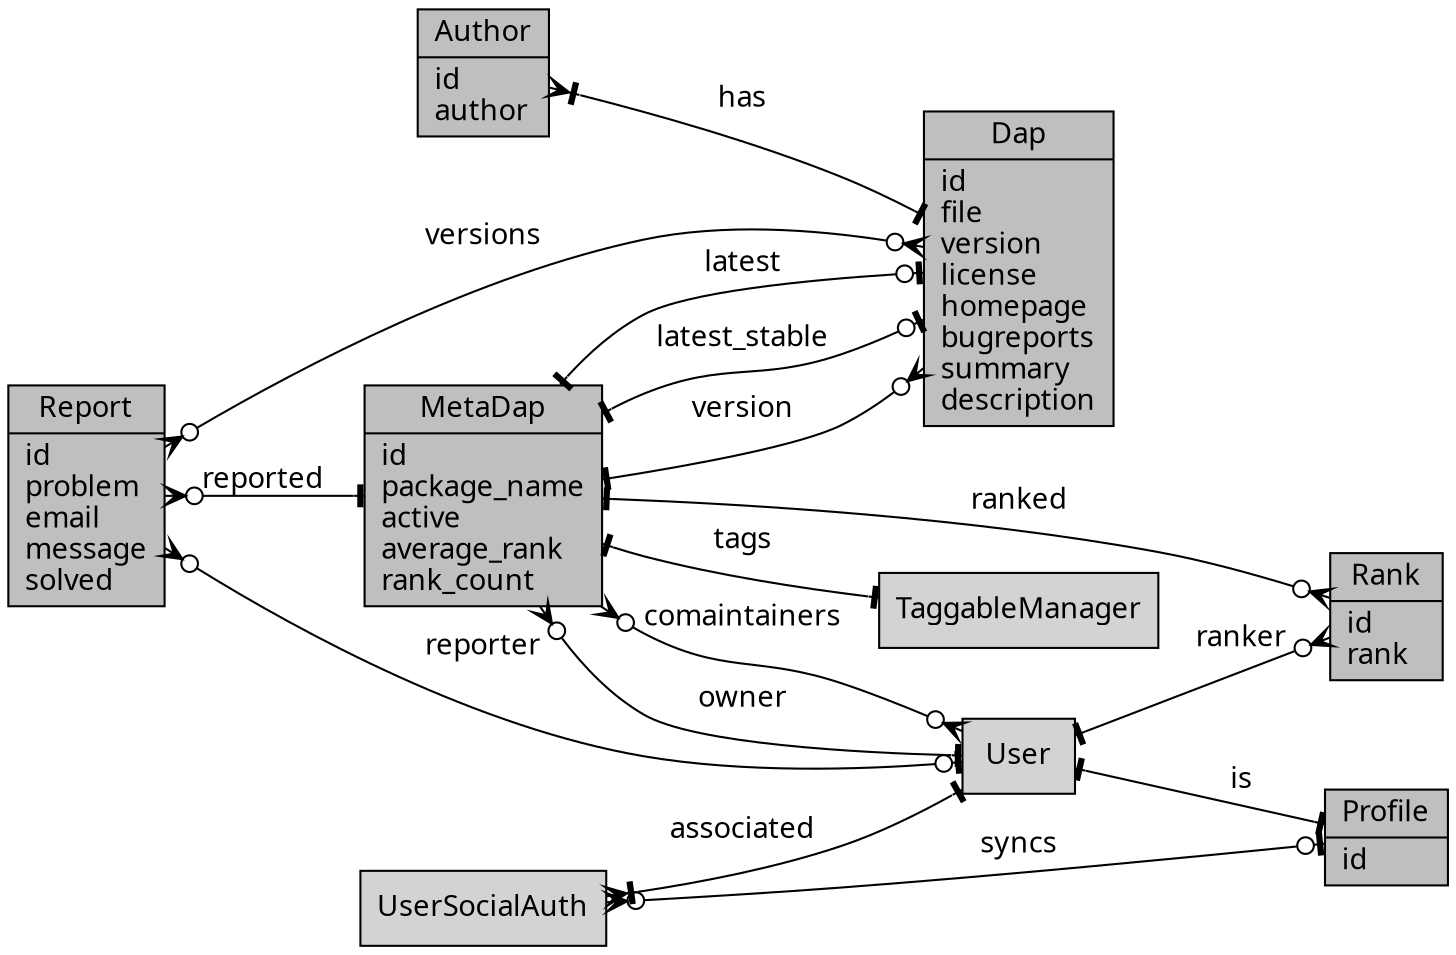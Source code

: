 digraph ER {
  rankdir=LR;
  node [shape=record, fillcolor=grey75, style=filled, fontname="Linux Libertine O"];
    MetaDap[label="MetaDap|id\lpackage_name\lactive\laverage_rank\lrank_count\l"];
    Dap[label="Dap|id\lfile\lversion\llicense\lhomepage\lbugreports\lsummary\ldescription\l"];
    Author[label="Author|id\lauthor\l"];
    Profile[label="Profile|id\l"];
    Rank[label="Rank|id\lrank\l"];
    Report[label="Report|id\lproblem\lemail\lmessage\lsolved\l"];
  node [fillcolor=lightgrey];
    User;
    UserSocialAuth;
    TaggableManager;
  edge[dir=both, labelfontname="Linux Libertine O", fontname="Linux Libertine O"];
  User -> Profile [arrowhead=tee arrowtail=tee, label="is"];
  MetaDap -> User [arrowhead=tee arrowtail=crowodot, label="owner"];
  MetaDap -> User [arrowhead=crowodot arrowtail=crowodot, label="comaintainers"];
  MetaDap -> Dap [arrowhead=crowodot arrowtail=tee, label="version"];
  MetaDap -> Dap [arrowhead=teeodot arrowtail=tee, label="latest"];
  MetaDap -> Dap [arrowhead=teeodot arrowtail=tee, label="latest_stable"];
  Author -> Dap [arrowhead=tee arrowtail=crowtee, label="has"];
  Rank -> MetaDap [arrowhead=tee arrowtail=crowodot, label="ranked"];
  User -> Rank [arrowhead=crowodot arrowtail=tee, label="ranker"];
  UserSocialAuth -> Profile [arrowhead=teeodot arrowtail=crowodot, label="syncs"];
  UserSocialAuth -> User [arrowhead=tee arrowtail=crowtee, label="associated"];
  MetaDap -> TaggableManager [arrowhead=tee arrowtail=tee, label="tags"];
  Report -> MetaDap [arrowhead=tee arrowtail=crowodot, label="reported"];
  Report -> User [arrowhead=teeodot arrowtail=crowodot, label="reporter"];
  Report -> Dap [arrowhead=crowodot arrowtail=crowodot, label="versions"];
}
